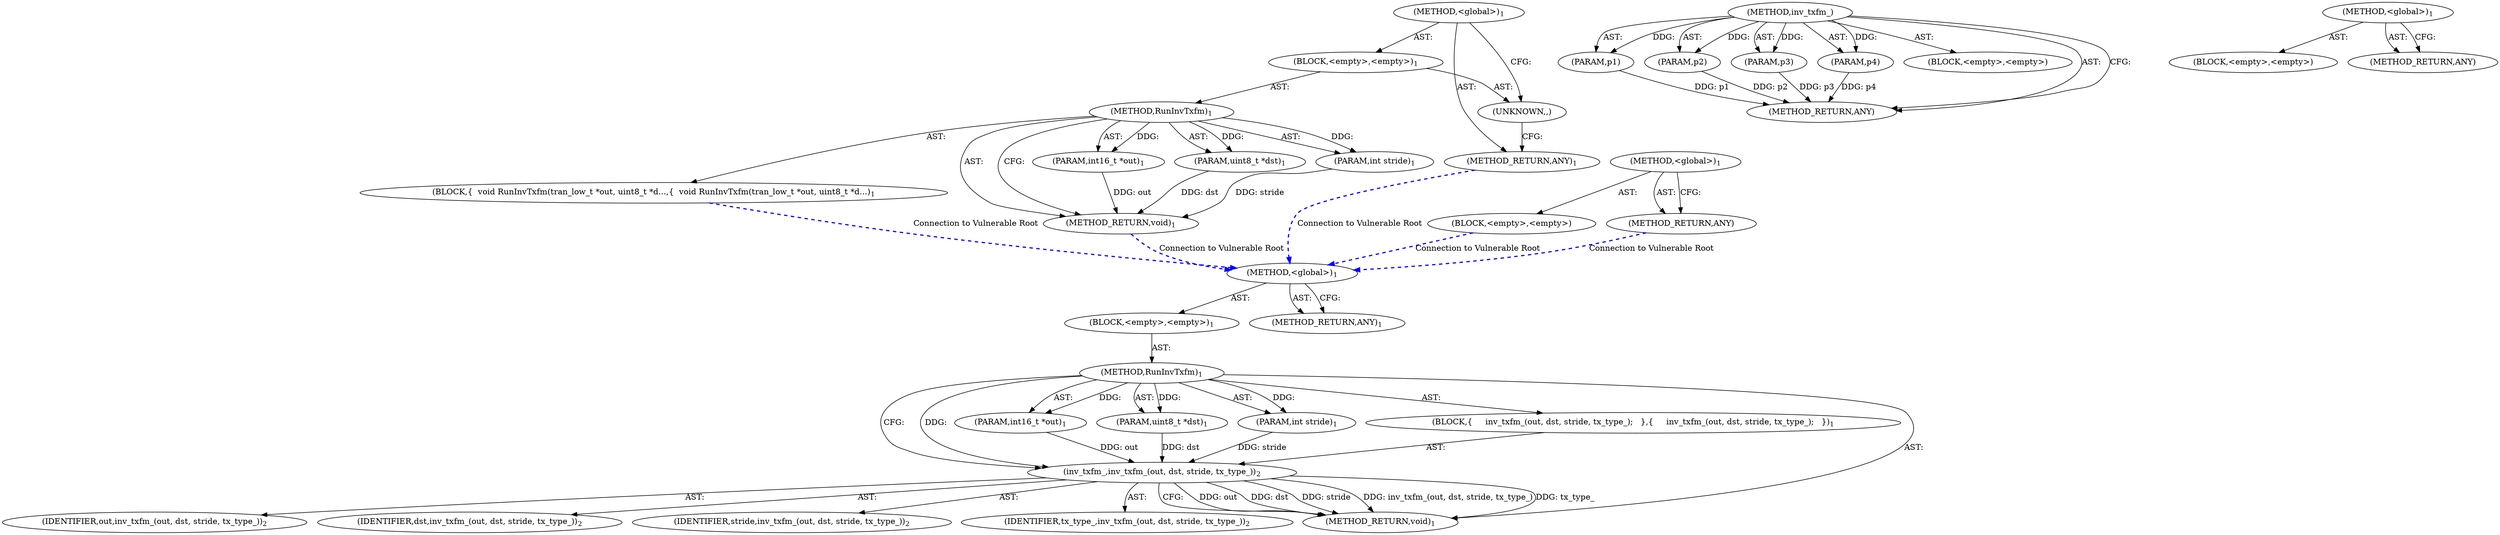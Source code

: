 digraph "&lt;global&gt;" {
vulnerable_6 [label=<(METHOD,&lt;global&gt;)<SUB>1</SUB>>];
vulnerable_7 [label=<(BLOCK,&lt;empty&gt;,&lt;empty&gt;)<SUB>1</SUB>>];
vulnerable_8 [label=<(METHOD,RunInvTxfm)<SUB>1</SUB>>];
vulnerable_9 [label=<(PARAM,int16_t *out)<SUB>1</SUB>>];
vulnerable_10 [label=<(PARAM,uint8_t *dst)<SUB>1</SUB>>];
vulnerable_11 [label=<(PARAM,int stride)<SUB>1</SUB>>];
vulnerable_12 [label=<(BLOCK,{
     inv_txfm_(out, dst, stride, tx_type_);
   },{
     inv_txfm_(out, dst, stride, tx_type_);
   })<SUB>1</SUB>>];
vulnerable_13 [label=<(inv_txfm_,inv_txfm_(out, dst, stride, tx_type_))<SUB>2</SUB>>];
vulnerable_14 [label=<(IDENTIFIER,out,inv_txfm_(out, dst, stride, tx_type_))<SUB>2</SUB>>];
vulnerable_15 [label=<(IDENTIFIER,dst,inv_txfm_(out, dst, stride, tx_type_))<SUB>2</SUB>>];
vulnerable_16 [label=<(IDENTIFIER,stride,inv_txfm_(out, dst, stride, tx_type_))<SUB>2</SUB>>];
vulnerable_17 [label=<(IDENTIFIER,tx_type_,inv_txfm_(out, dst, stride, tx_type_))<SUB>2</SUB>>];
vulnerable_18 [label=<(METHOD_RETURN,void)<SUB>1</SUB>>];
vulnerable_20 [label=<(METHOD_RETURN,ANY)<SUB>1</SUB>>];
vulnerable_39 [label=<(METHOD,inv_txfm_)>];
vulnerable_40 [label=<(PARAM,p1)>];
vulnerable_41 [label=<(PARAM,p2)>];
vulnerable_42 [label=<(PARAM,p3)>];
vulnerable_43 [label=<(PARAM,p4)>];
vulnerable_44 [label=<(BLOCK,&lt;empty&gt;,&lt;empty&gt;)>];
vulnerable_45 [label=<(METHOD_RETURN,ANY)>];
vulnerable_33 [label=<(METHOD,&lt;global&gt;)<SUB>1</SUB>>];
vulnerable_34 [label=<(BLOCK,&lt;empty&gt;,&lt;empty&gt;)>];
vulnerable_35 [label=<(METHOD_RETURN,ANY)>];
fixed_6 [label=<(METHOD,&lt;global&gt;)<SUB>1</SUB>>];
fixed_7 [label=<(BLOCK,&lt;empty&gt;,&lt;empty&gt;)<SUB>1</SUB>>];
fixed_8 [label=<(METHOD,RunInvTxfm)<SUB>1</SUB>>];
fixed_9 [label=<(PARAM,int16_t *out)<SUB>1</SUB>>];
fixed_10 [label=<(PARAM,uint8_t *dst)<SUB>1</SUB>>];
fixed_11 [label=<(PARAM,int stride)<SUB>1</SUB>>];
fixed_12 [label=<(BLOCK,{
  void RunInvTxfm(tran_low_t *out, uint8_t *d...,{
  void RunInvTxfm(tran_low_t *out, uint8_t *d...)<SUB>1</SUB>>];
fixed_13 [label=<(METHOD_RETURN,void)<SUB>1</SUB>>];
fixed_15 [label=<(UNKNOWN,,)>];
fixed_16 [label=<(METHOD_RETURN,ANY)<SUB>1</SUB>>];
fixed_29 [label=<(METHOD,&lt;global&gt;)<SUB>1</SUB>>];
fixed_30 [label=<(BLOCK,&lt;empty&gt;,&lt;empty&gt;)>];
fixed_31 [label=<(METHOD_RETURN,ANY)>];
vulnerable_6 -> vulnerable_7  [key=0, label="AST: "];
vulnerable_6 -> vulnerable_20  [key=0, label="AST: "];
vulnerable_6 -> vulnerable_20  [key=1, label="CFG: "];
vulnerable_7 -> vulnerable_8  [key=0, label="AST: "];
vulnerable_8 -> vulnerable_9  [key=0, label="AST: "];
vulnerable_8 -> vulnerable_9  [key=1, label="DDG: "];
vulnerable_8 -> vulnerable_10  [key=0, label="AST: "];
vulnerable_8 -> vulnerable_10  [key=1, label="DDG: "];
vulnerable_8 -> vulnerable_11  [key=0, label="AST: "];
vulnerable_8 -> vulnerable_11  [key=1, label="DDG: "];
vulnerable_8 -> vulnerable_12  [key=0, label="AST: "];
vulnerable_8 -> vulnerable_18  [key=0, label="AST: "];
vulnerable_8 -> vulnerable_13  [key=0, label="CFG: "];
vulnerable_8 -> vulnerable_13  [key=1, label="DDG: "];
vulnerable_9 -> vulnerable_13  [key=0, label="DDG: out"];
vulnerable_10 -> vulnerable_13  [key=0, label="DDG: dst"];
vulnerable_11 -> vulnerable_13  [key=0, label="DDG: stride"];
vulnerable_12 -> vulnerable_13  [key=0, label="AST: "];
vulnerable_13 -> vulnerable_14  [key=0, label="AST: "];
vulnerable_13 -> vulnerable_15  [key=0, label="AST: "];
vulnerable_13 -> vulnerable_16  [key=0, label="AST: "];
vulnerable_13 -> vulnerable_17  [key=0, label="AST: "];
vulnerable_13 -> vulnerable_18  [key=0, label="CFG: "];
vulnerable_13 -> vulnerable_18  [key=1, label="DDG: out"];
vulnerable_13 -> vulnerable_18  [key=2, label="DDG: dst"];
vulnerable_13 -> vulnerable_18  [key=3, label="DDG: stride"];
vulnerable_13 -> vulnerable_18  [key=4, label="DDG: inv_txfm_(out, dst, stride, tx_type_)"];
vulnerable_13 -> vulnerable_18  [key=5, label="DDG: tx_type_"];
vulnerable_39 -> vulnerable_40  [key=0, label="AST: "];
vulnerable_39 -> vulnerable_40  [key=1, label="DDG: "];
vulnerable_39 -> vulnerable_44  [key=0, label="AST: "];
vulnerable_39 -> vulnerable_41  [key=0, label="AST: "];
vulnerable_39 -> vulnerable_41  [key=1, label="DDG: "];
vulnerable_39 -> vulnerable_45  [key=0, label="AST: "];
vulnerable_39 -> vulnerable_45  [key=1, label="CFG: "];
vulnerable_39 -> vulnerable_42  [key=0, label="AST: "];
vulnerable_39 -> vulnerable_42  [key=1, label="DDG: "];
vulnerable_39 -> vulnerable_43  [key=0, label="AST: "];
vulnerable_39 -> vulnerable_43  [key=1, label="DDG: "];
vulnerable_40 -> vulnerable_45  [key=0, label="DDG: p1"];
vulnerable_41 -> vulnerable_45  [key=0, label="DDG: p2"];
vulnerable_42 -> vulnerable_45  [key=0, label="DDG: p3"];
vulnerable_43 -> vulnerable_45  [key=0, label="DDG: p4"];
vulnerable_33 -> vulnerable_34  [key=0, label="AST: "];
vulnerable_33 -> vulnerable_35  [key=0, label="AST: "];
vulnerable_33 -> vulnerable_35  [key=1, label="CFG: "];
fixed_6 -> fixed_7  [key=0, label="AST: "];
fixed_6 -> fixed_16  [key=0, label="AST: "];
fixed_6 -> fixed_15  [key=0, label="CFG: "];
fixed_7 -> fixed_8  [key=0, label="AST: "];
fixed_7 -> fixed_15  [key=0, label="AST: "];
fixed_8 -> fixed_9  [key=0, label="AST: "];
fixed_8 -> fixed_9  [key=1, label="DDG: "];
fixed_8 -> fixed_10  [key=0, label="AST: "];
fixed_8 -> fixed_10  [key=1, label="DDG: "];
fixed_8 -> fixed_11  [key=0, label="AST: "];
fixed_8 -> fixed_11  [key=1, label="DDG: "];
fixed_8 -> fixed_12  [key=0, label="AST: "];
fixed_8 -> fixed_13  [key=0, label="AST: "];
fixed_8 -> fixed_13  [key=1, label="CFG: "];
fixed_9 -> fixed_13  [key=0, label="DDG: out"];
fixed_10 -> fixed_13  [key=0, label="DDG: dst"];
fixed_11 -> fixed_13  [key=0, label="DDG: stride"];
fixed_12 -> vulnerable_6  [color=blue, key=0, label="Connection to Vulnerable Root", penwidth="2.0", style=dashed];
fixed_13 -> vulnerable_6  [color=blue, key=0, label="Connection to Vulnerable Root", penwidth="2.0", style=dashed];
fixed_15 -> fixed_16  [key=0, label="CFG: "];
fixed_16 -> vulnerable_6  [color=blue, key=0, label="Connection to Vulnerable Root", penwidth="2.0", style=dashed];
fixed_29 -> fixed_30  [key=0, label="AST: "];
fixed_29 -> fixed_31  [key=0, label="AST: "];
fixed_29 -> fixed_31  [key=1, label="CFG: "];
fixed_30 -> vulnerable_6  [color=blue, key=0, label="Connection to Vulnerable Root", penwidth="2.0", style=dashed];
fixed_31 -> vulnerable_6  [color=blue, key=0, label="Connection to Vulnerable Root", penwidth="2.0", style=dashed];
}
